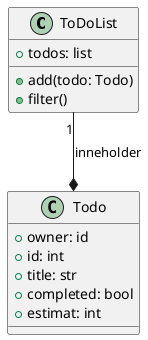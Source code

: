 @startuml
class ToDoList {
    +todos: list
    
    +add(todo: Todo)
    +filter()
}

class Todo {
    +owner: id
    +id: int
    +title: str
    +completed: bool
    +estimat: int
}

ToDoList "1" --* Todo : inneholder

@enduml